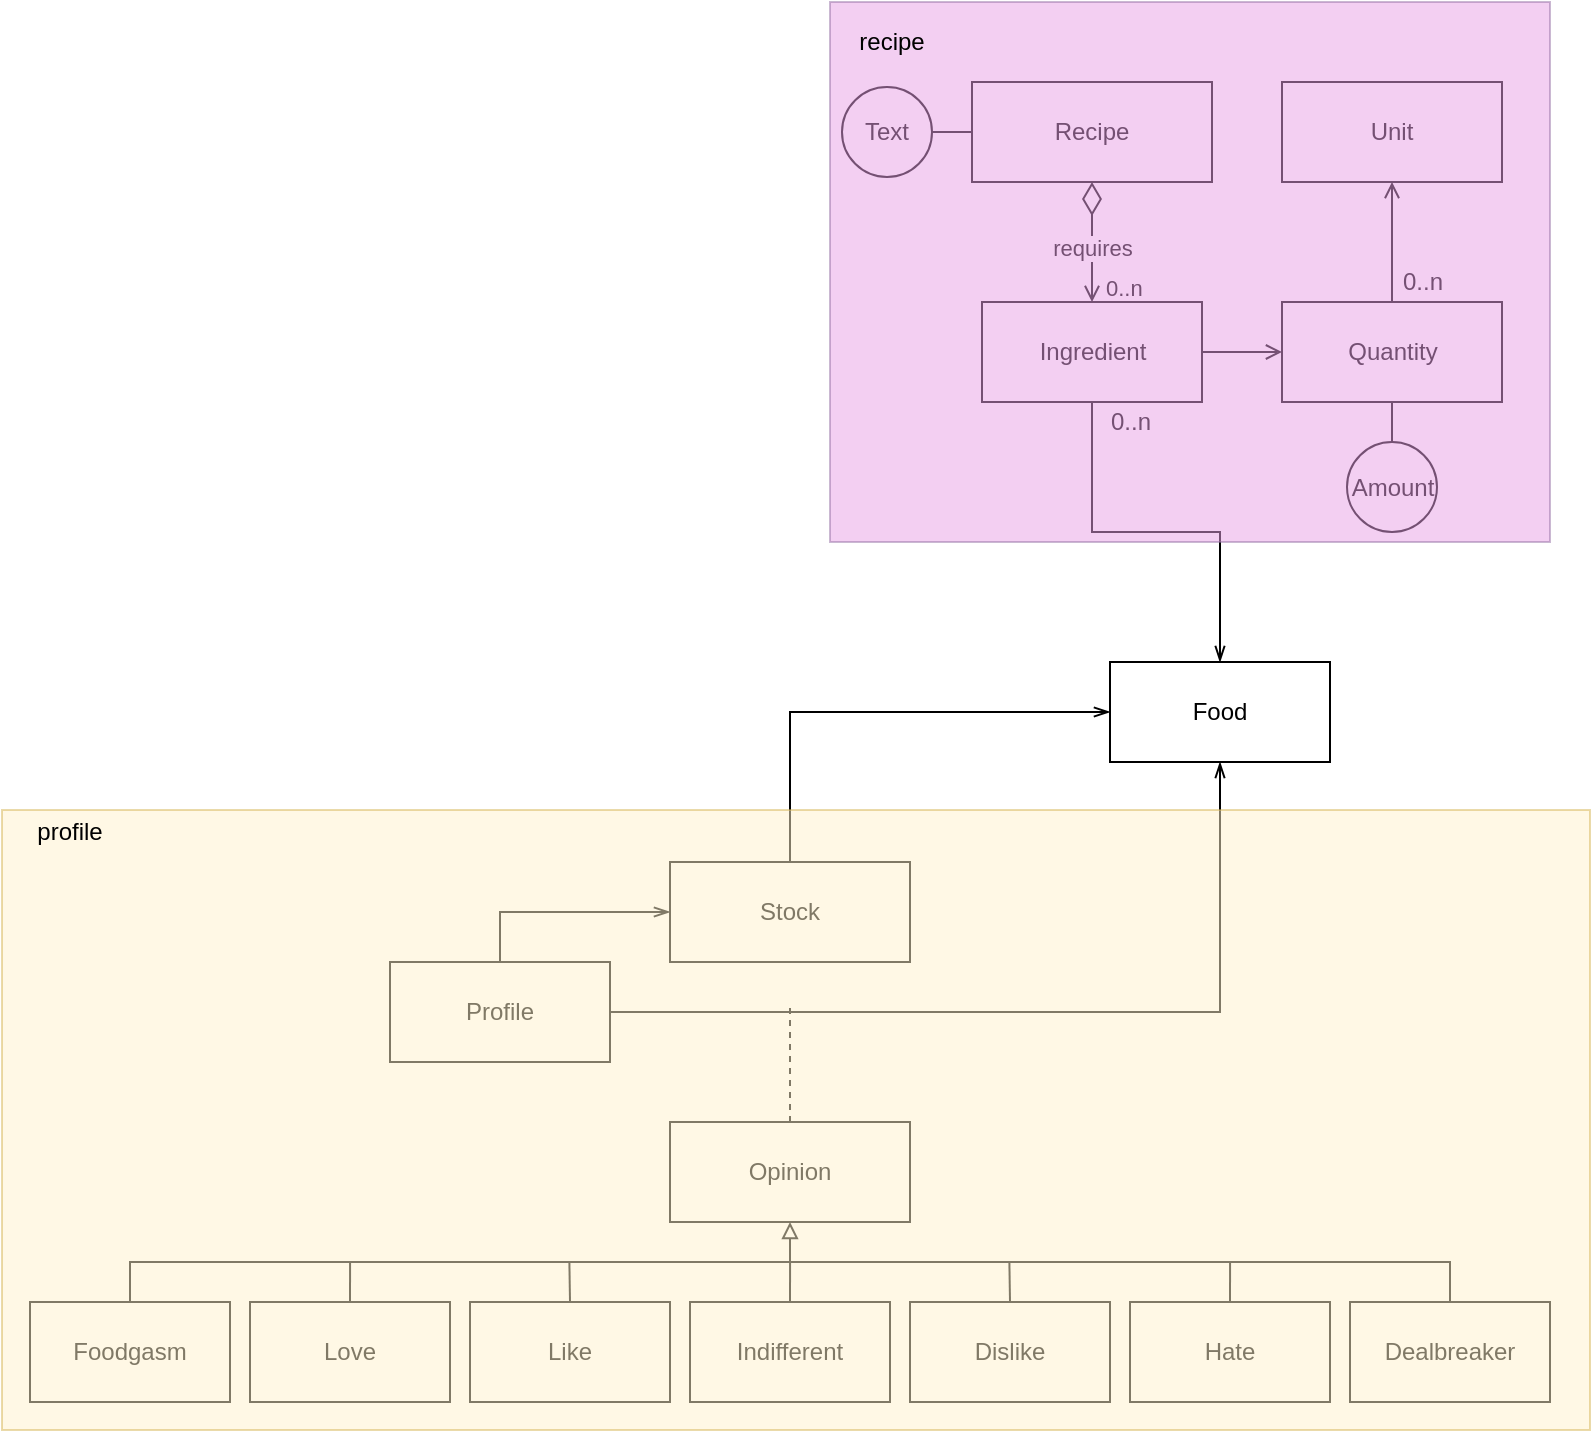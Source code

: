 <mxfile version="16.4.0" type="device"><diagram id="C5RBs43oDa-KdzZeNtuy" name="Page-1"><mxGraphModel dx="1422" dy="780" grid="1" gridSize="10" guides="1" tooltips="1" connect="1" arrows="1" fold="1" page="1" pageScale="1" pageWidth="827" pageHeight="1169" math="0" shadow="0"><root><mxCell id="WIyWlLk6GJQsqaUBKTNV-0"/><mxCell id="WIyWlLk6GJQsqaUBKTNV-1" parent="WIyWlLk6GJQsqaUBKTNV-0"/><mxCell id="bdI4lHk2sxp-Eql8ir4j-4" value="Recipe" style="rounded=0;whiteSpace=wrap;html=1;" parent="WIyWlLk6GJQsqaUBKTNV-1" vertex="1"><mxGeometry x="505" y="210" width="120" height="50" as="geometry"/></mxCell><mxCell id="bdI4lHk2sxp-Eql8ir4j-5" value="Food" style="rounded=0;whiteSpace=wrap;html=1;" parent="WIyWlLk6GJQsqaUBKTNV-1" vertex="1"><mxGeometry x="574" y="500" width="110" height="50" as="geometry"/></mxCell><mxCell id="bdI4lHk2sxp-Eql8ir4j-6" value="requires" style="endArrow=open;html=1;endSize=6;startArrow=diamondThin;startSize=14;startFill=0;rounded=0;entryX=0.5;entryY=0;entryDx=0;entryDy=0;exitX=0.5;exitY=1;exitDx=0;exitDy=0;endFill=0;" parent="WIyWlLk6GJQsqaUBKTNV-1" source="bdI4lHk2sxp-Eql8ir4j-4" target="bdI4lHk2sxp-Eql8ir4j-10" edge="1"><mxGeometry x="0.077" relative="1" as="geometry"><mxPoint x="200" y="280" as="sourcePoint"/><mxPoint x="360" y="280" as="targetPoint"/><mxPoint as="offset"/></mxGeometry></mxCell><mxCell id="bdI4lHk2sxp-Eql8ir4j-7" value="0..n" style="edgeLabel;resizable=0;html=1;align=left;verticalAlign=top;" parent="bdI4lHk2sxp-Eql8ir4j-6" connectable="0" vertex="1"><mxGeometry x="-1" relative="1" as="geometry"><mxPoint x="5" y="40" as="offset"/></mxGeometry></mxCell><mxCell id="bdI4lHk2sxp-Eql8ir4j-8" value="0..n" style="edgeLabel;resizable=0;html=1;align=right;verticalAlign=top;" parent="bdI4lHk2sxp-Eql8ir4j-6" connectable="0" vertex="1"><mxGeometry x="1" relative="1" as="geometry"><mxPoint y="5" as="offset"/></mxGeometry></mxCell><mxCell id="88c8iiZOtDRPyK3OdpwA-3" style="rounded=0;orthogonalLoop=1;jettySize=auto;html=1;exitX=0.5;exitY=1;exitDx=0;exitDy=0;entryX=0.5;entryY=0;entryDx=0;entryDy=0;endArrow=none;endFill=0;" parent="WIyWlLk6GJQsqaUBKTNV-1" source="bdI4lHk2sxp-Eql8ir4j-9" target="88c8iiZOtDRPyK3OdpwA-1" edge="1"><mxGeometry relative="1" as="geometry"/></mxCell><mxCell id="bdI4lHk2sxp-Eql8ir4j-9" value="Quantity" style="html=1;" parent="WIyWlLk6GJQsqaUBKTNV-1" vertex="1"><mxGeometry x="660" y="320" width="110" height="50" as="geometry"/></mxCell><mxCell id="88c8iiZOtDRPyK3OdpwA-55" style="edgeStyle=orthogonalEdgeStyle;rounded=0;orthogonalLoop=1;jettySize=auto;html=1;exitX=0.5;exitY=1;exitDx=0;exitDy=0;entryX=0.5;entryY=0;entryDx=0;entryDy=0;startArrow=none;startFill=0;endArrow=openThin;endFill=0;" parent="WIyWlLk6GJQsqaUBKTNV-1" source="bdI4lHk2sxp-Eql8ir4j-10" target="bdI4lHk2sxp-Eql8ir4j-5" edge="1"><mxGeometry relative="1" as="geometry"/></mxCell><mxCell id="bdI4lHk2sxp-Eql8ir4j-10" value="Ingredient" style="html=1;" parent="WIyWlLk6GJQsqaUBKTNV-1" vertex="1"><mxGeometry x="510" y="320" width="110" height="50" as="geometry"/></mxCell><mxCell id="bdI4lHk2sxp-Eql8ir4j-13" value="0..n" style="text;html=1;align=center;verticalAlign=middle;resizable=0;points=[];autosize=1;strokeColor=none;fillColor=none;" parent="WIyWlLk6GJQsqaUBKTNV-1" vertex="1"><mxGeometry x="564" y="370" width="40" height="20" as="geometry"/></mxCell><mxCell id="bdI4lHk2sxp-Eql8ir4j-15" value="" style="endArrow=open;endFill=0;html=1;edgeStyle=orthogonalEdgeStyle;align=left;verticalAlign=top;rounded=0;exitX=1;exitY=0.5;exitDx=0;exitDy=0;" parent="WIyWlLk6GJQsqaUBKTNV-1" source="bdI4lHk2sxp-Eql8ir4j-10" edge="1"><mxGeometry x="-1" relative="1" as="geometry"><mxPoint x="540" y="340" as="sourcePoint"/><mxPoint x="660" y="345" as="targetPoint"/></mxGeometry></mxCell><mxCell id="bdI4lHk2sxp-Eql8ir4j-17" value="Unit" style="rounded=0;whiteSpace=wrap;html=1;" parent="WIyWlLk6GJQsqaUBKTNV-1" vertex="1"><mxGeometry x="660" y="210" width="110" height="50" as="geometry"/></mxCell><mxCell id="bdI4lHk2sxp-Eql8ir4j-18" value="" style="endArrow=open;html=1;rounded=0;exitX=0.5;exitY=0;exitDx=0;exitDy=0;endFill=0;entryX=0.5;entryY=1;entryDx=0;entryDy=0;" parent="WIyWlLk6GJQsqaUBKTNV-1" source="bdI4lHk2sxp-Eql8ir4j-9" target="bdI4lHk2sxp-Eql8ir4j-17" edge="1"><mxGeometry width="50" height="50" relative="1" as="geometry"><mxPoint x="720" y="320" as="sourcePoint"/><mxPoint x="715" y="280" as="targetPoint"/></mxGeometry></mxCell><mxCell id="bdI4lHk2sxp-Eql8ir4j-19" value="0..n" style="text;html=1;align=center;verticalAlign=middle;resizable=0;points=[];autosize=1;strokeColor=none;fillColor=none;" parent="WIyWlLk6GJQsqaUBKTNV-1" vertex="1"><mxGeometry x="710" y="300" width="40" height="20" as="geometry"/></mxCell><mxCell id="bdI4lHk2sxp-Eql8ir4j-20" value="Text" style="ellipse;whiteSpace=wrap;html=1;aspect=fixed;" parent="WIyWlLk6GJQsqaUBKTNV-1" vertex="1"><mxGeometry x="440" y="212.5" width="45" height="45" as="geometry"/></mxCell><mxCell id="bdI4lHk2sxp-Eql8ir4j-21" value="" style="endArrow=none;html=1;rounded=0;endSize=6;exitX=0;exitY=0.5;exitDx=0;exitDy=0;entryX=1;entryY=0.5;entryDx=0;entryDy=0;" parent="WIyWlLk6GJQsqaUBKTNV-1" source="bdI4lHk2sxp-Eql8ir4j-4" target="bdI4lHk2sxp-Eql8ir4j-20" edge="1"><mxGeometry width="50" height="50" relative="1" as="geometry"><mxPoint x="345" y="290" as="sourcePoint"/><mxPoint x="205" y="328" as="targetPoint"/></mxGeometry></mxCell><mxCell id="88c8iiZOtDRPyK3OdpwA-1" value="Amount" style="ellipse;whiteSpace=wrap;html=1;aspect=fixed;" parent="WIyWlLk6GJQsqaUBKTNV-1" vertex="1"><mxGeometry x="692.5" y="390" width="45" height="45" as="geometry"/></mxCell><mxCell id="88c8iiZOtDRPyK3OdpwA-18" style="edgeStyle=orthogonalEdgeStyle;rounded=0;orthogonalLoop=1;jettySize=auto;html=1;exitX=0.5;exitY=0;exitDx=0;exitDy=0;endArrow=openThin;endFill=0;" parent="WIyWlLk6GJQsqaUBKTNV-1" source="88c8iiZOtDRPyK3OdpwA-4" target="88c8iiZOtDRPyK3OdpwA-17" edge="1"><mxGeometry relative="1" as="geometry"/></mxCell><mxCell id="88c8iiZOtDRPyK3OdpwA-54" style="edgeStyle=orthogonalEdgeStyle;rounded=0;orthogonalLoop=1;jettySize=auto;html=1;exitX=1;exitY=0.5;exitDx=0;exitDy=0;entryX=0.5;entryY=1;entryDx=0;entryDy=0;startArrow=none;startFill=0;endArrow=openThin;endFill=0;" parent="WIyWlLk6GJQsqaUBKTNV-1" source="88c8iiZOtDRPyK3OdpwA-4" target="bdI4lHk2sxp-Eql8ir4j-5" edge="1"><mxGeometry relative="1" as="geometry"/></mxCell><mxCell id="88c8iiZOtDRPyK3OdpwA-4" value="Profile" style="rounded=0;whiteSpace=wrap;html=1;" parent="WIyWlLk6GJQsqaUBKTNV-1" vertex="1"><mxGeometry x="214" y="650" width="110" height="50" as="geometry"/></mxCell><mxCell id="88c8iiZOtDRPyK3OdpwA-52" style="edgeStyle=orthogonalEdgeStyle;rounded=0;orthogonalLoop=1;jettySize=auto;html=1;exitX=0.5;exitY=0;exitDx=0;exitDy=0;entryX=0;entryY=0.5;entryDx=0;entryDy=0;startArrow=none;startFill=0;endArrow=openThin;endFill=0;" parent="WIyWlLk6GJQsqaUBKTNV-1" source="88c8iiZOtDRPyK3OdpwA-17" target="bdI4lHk2sxp-Eql8ir4j-5" edge="1"><mxGeometry relative="1" as="geometry"/></mxCell><mxCell id="88c8iiZOtDRPyK3OdpwA-17" value="Stock" style="rounded=0;whiteSpace=wrap;html=1;" parent="WIyWlLk6GJQsqaUBKTNV-1" vertex="1"><mxGeometry x="354" y="600" width="120" height="50" as="geometry"/></mxCell><mxCell id="88c8iiZOtDRPyK3OdpwA-24" style="edgeStyle=orthogonalEdgeStyle;rounded=0;orthogonalLoop=1;jettySize=auto;html=1;exitX=0.5;exitY=0;exitDx=0;exitDy=0;endArrow=none;endFill=0;dashed=1;" parent="WIyWlLk6GJQsqaUBKTNV-1" source="88c8iiZOtDRPyK3OdpwA-22" edge="1"><mxGeometry relative="1" as="geometry"><mxPoint x="414" y="670" as="targetPoint"/></mxGeometry></mxCell><mxCell id="88c8iiZOtDRPyK3OdpwA-22" value="Opinion" style="rounded=0;whiteSpace=wrap;html=1;" parent="WIyWlLk6GJQsqaUBKTNV-1" vertex="1"><mxGeometry x="354" y="730" width="120" height="50" as="geometry"/></mxCell><mxCell id="88c8iiZOtDRPyK3OdpwA-39" style="edgeStyle=orthogonalEdgeStyle;rounded=0;orthogonalLoop=1;jettySize=auto;html=1;exitX=0.5;exitY=0;exitDx=0;exitDy=0;endArrow=none;endFill=0;" parent="WIyWlLk6GJQsqaUBKTNV-1" source="88c8iiZOtDRPyK3OdpwA-25" edge="1"><mxGeometry relative="1" as="geometry"><mxPoint x="194.034" y="800" as="targetPoint"/></mxGeometry></mxCell><mxCell id="88c8iiZOtDRPyK3OdpwA-25" value="Love" style="rounded=0;whiteSpace=wrap;html=1;" parent="WIyWlLk6GJQsqaUBKTNV-1" vertex="1"><mxGeometry x="144" y="820" width="100" height="50" as="geometry"/></mxCell><mxCell id="88c8iiZOtDRPyK3OdpwA-40" style="edgeStyle=orthogonalEdgeStyle;rounded=0;orthogonalLoop=1;jettySize=auto;html=1;exitX=0.5;exitY=0;exitDx=0;exitDy=0;endArrow=none;endFill=0;" parent="WIyWlLk6GJQsqaUBKTNV-1" source="88c8iiZOtDRPyK3OdpwA-26" edge="1"><mxGeometry relative="1" as="geometry"><mxPoint x="303.69" y="800" as="targetPoint"/></mxGeometry></mxCell><mxCell id="88c8iiZOtDRPyK3OdpwA-26" value="Like" style="rounded=0;whiteSpace=wrap;html=1;" parent="WIyWlLk6GJQsqaUBKTNV-1" vertex="1"><mxGeometry x="254" y="820" width="100" height="50" as="geometry"/></mxCell><mxCell id="88c8iiZOtDRPyK3OdpwA-27" value="Dealbreaker" style="rounded=0;whiteSpace=wrap;html=1;" parent="WIyWlLk6GJQsqaUBKTNV-1" vertex="1"><mxGeometry x="694" y="820" width="100" height="50" as="geometry"/></mxCell><mxCell id="88c8iiZOtDRPyK3OdpwA-41" style="edgeStyle=orthogonalEdgeStyle;rounded=0;orthogonalLoop=1;jettySize=auto;html=1;exitX=0.5;exitY=0;exitDx=0;exitDy=0;endArrow=none;endFill=0;" parent="WIyWlLk6GJQsqaUBKTNV-1" source="88c8iiZOtDRPyK3OdpwA-28" edge="1"><mxGeometry relative="1" as="geometry"><mxPoint x="414.034" y="800" as="targetPoint"/></mxGeometry></mxCell><mxCell id="88c8iiZOtDRPyK3OdpwA-46" style="edgeStyle=none;rounded=0;orthogonalLoop=1;jettySize=auto;html=1;entryX=0.5;entryY=1;entryDx=0;entryDy=0;startArrow=none;startFill=0;endArrow=block;endFill=0;" parent="WIyWlLk6GJQsqaUBKTNV-1" target="88c8iiZOtDRPyK3OdpwA-22" edge="1"><mxGeometry relative="1" as="geometry"><mxPoint x="414" y="800" as="sourcePoint"/></mxGeometry></mxCell><mxCell id="88c8iiZOtDRPyK3OdpwA-28" value="Indifferent" style="rounded=0;whiteSpace=wrap;html=1;" parent="WIyWlLk6GJQsqaUBKTNV-1" vertex="1"><mxGeometry x="364" y="820" width="100" height="50" as="geometry"/></mxCell><mxCell id="88c8iiZOtDRPyK3OdpwA-42" style="edgeStyle=orthogonalEdgeStyle;rounded=0;orthogonalLoop=1;jettySize=auto;html=1;exitX=0.5;exitY=0;exitDx=0;exitDy=0;endArrow=none;endFill=0;" parent="WIyWlLk6GJQsqaUBKTNV-1" source="88c8iiZOtDRPyK3OdpwA-29" edge="1"><mxGeometry relative="1" as="geometry"><mxPoint x="523.69" y="800" as="targetPoint"/></mxGeometry></mxCell><mxCell id="88c8iiZOtDRPyK3OdpwA-29" value="Dislike" style="rounded=0;whiteSpace=wrap;html=1;" parent="WIyWlLk6GJQsqaUBKTNV-1" vertex="1"><mxGeometry x="474" y="820" width="100" height="50" as="geometry"/></mxCell><mxCell id="88c8iiZOtDRPyK3OdpwA-43" style="edgeStyle=orthogonalEdgeStyle;rounded=0;orthogonalLoop=1;jettySize=auto;html=1;exitX=0.5;exitY=0;exitDx=0;exitDy=0;endArrow=none;endFill=0;" parent="WIyWlLk6GJQsqaUBKTNV-1" source="88c8iiZOtDRPyK3OdpwA-30" edge="1"><mxGeometry relative="1" as="geometry"><mxPoint x="634.034" y="800" as="targetPoint"/></mxGeometry></mxCell><mxCell id="88c8iiZOtDRPyK3OdpwA-30" value="Hate" style="rounded=0;whiteSpace=wrap;html=1;" parent="WIyWlLk6GJQsqaUBKTNV-1" vertex="1"><mxGeometry x="584" y="820" width="100" height="50" as="geometry"/></mxCell><mxCell id="88c8iiZOtDRPyK3OdpwA-38" style="edgeStyle=orthogonalEdgeStyle;rounded=0;orthogonalLoop=1;jettySize=auto;html=1;exitX=0.5;exitY=0;exitDx=0;exitDy=0;endArrow=none;endFill=0;" parent="WIyWlLk6GJQsqaUBKTNV-1" source="88c8iiZOtDRPyK3OdpwA-31" target="88c8iiZOtDRPyK3OdpwA-27" edge="1"><mxGeometry relative="1" as="geometry"><Array as="points"><mxPoint x="84" y="800"/><mxPoint x="744" y="800"/></Array></mxGeometry></mxCell><mxCell id="88c8iiZOtDRPyK3OdpwA-31" value="Foodgasm" style="rounded=0;whiteSpace=wrap;html=1;" parent="WIyWlLk6GJQsqaUBKTNV-1" vertex="1"><mxGeometry x="34" y="820" width="100" height="50" as="geometry"/></mxCell><mxCell id="88c8iiZOtDRPyK3OdpwA-51" value="" style="rounded=0;whiteSpace=wrap;html=1;strokeColor=#9673a6;opacity=50;fillColor=#E79FE5;" parent="WIyWlLk6GJQsqaUBKTNV-1" vertex="1"><mxGeometry x="434" y="170" width="360" height="270" as="geometry"/></mxCell><mxCell id="88c8iiZOtDRPyK3OdpwA-56" value="" style="rounded=0;whiteSpace=wrap;html=1;fillColor=#fff2cc;opacity=50;strokeColor=#d6b656;" parent="WIyWlLk6GJQsqaUBKTNV-1" vertex="1"><mxGeometry x="20" y="574" width="794" height="310" as="geometry"/></mxCell><mxCell id="88c8iiZOtDRPyK3OdpwA-57" value="recipe" style="text;html=1;strokeColor=none;fillColor=none;align=center;verticalAlign=middle;whiteSpace=wrap;rounded=0;opacity=50;" parent="WIyWlLk6GJQsqaUBKTNV-1" vertex="1"><mxGeometry x="445" y="180" width="40" height="20" as="geometry"/></mxCell><mxCell id="88c8iiZOtDRPyK3OdpwA-58" value="profile" style="text;html=1;strokeColor=none;fillColor=none;align=center;verticalAlign=middle;whiteSpace=wrap;rounded=0;opacity=50;" parent="WIyWlLk6GJQsqaUBKTNV-1" vertex="1"><mxGeometry x="34" y="575" width="40" height="20" as="geometry"/></mxCell></root></mxGraphModel></diagram></mxfile>